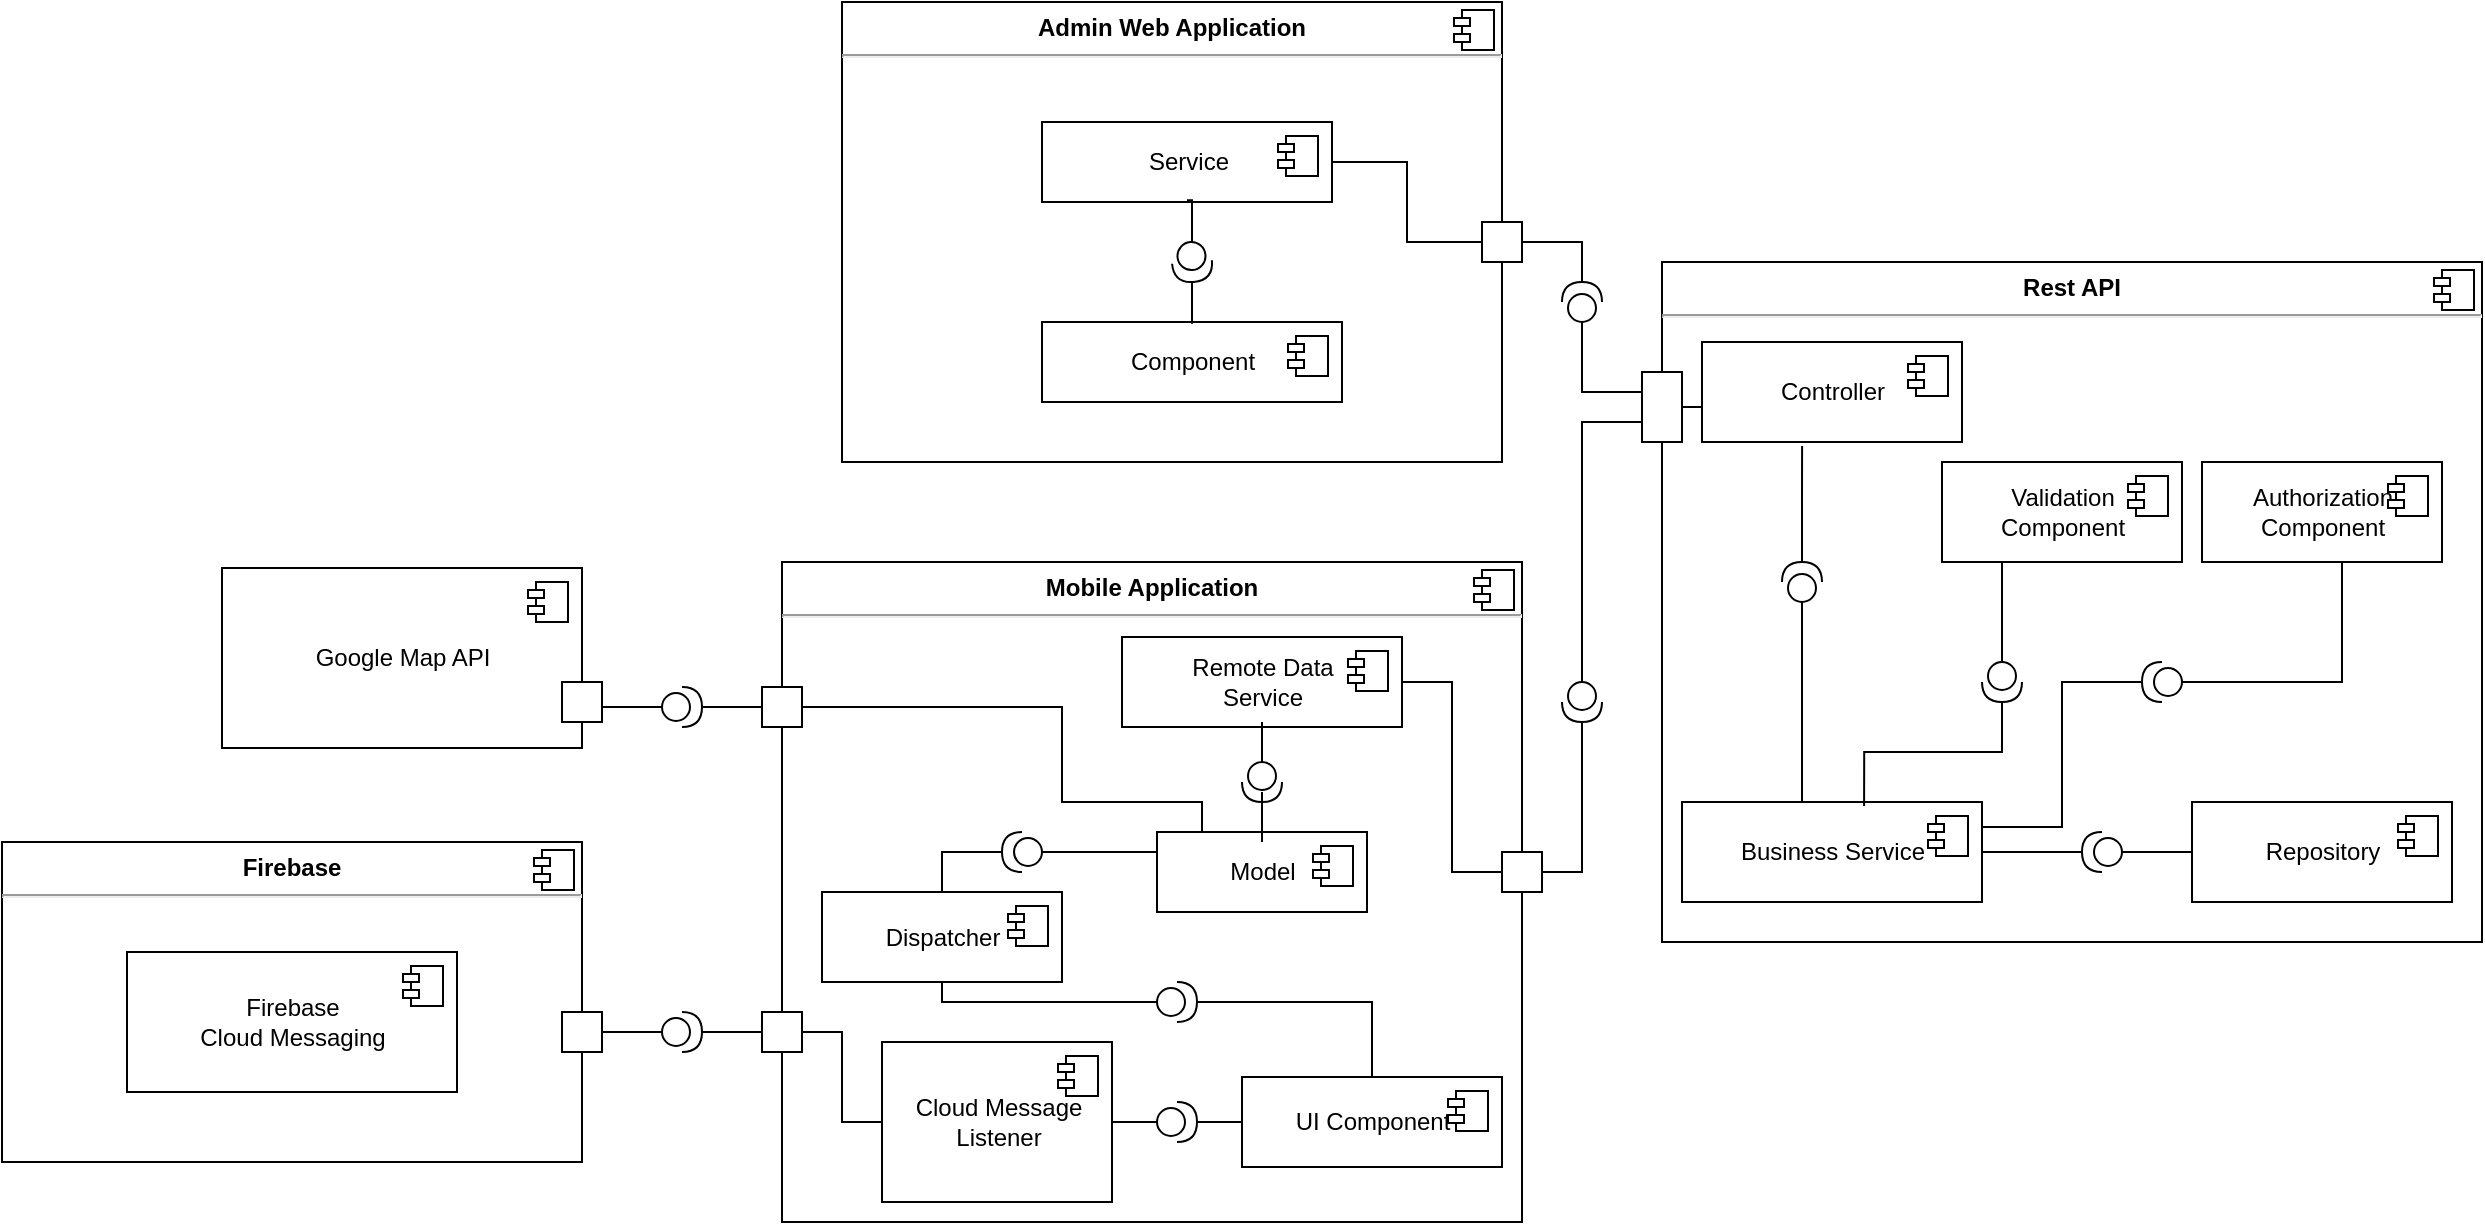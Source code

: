 <mxfile version="12.7.9" type="device"><diagram name="Page-1" id="e7e014a7-5840-1c2e-5031-d8a46d1fe8dd"><mxGraphModel dx="1885" dy="381" grid="1" gridSize="10" guides="1" tooltips="1" connect="1" arrows="1" fold="1" page="1" pageScale="1" pageWidth="1169" pageHeight="826" background="#ffffff" math="0" shadow="0"><root><mxCell id="0"/><mxCell id="1" parent="0"/><mxCell id="66DuaU19Fk_zL078yMDg-50" value="&lt;p style=&quot;margin: 0px ; margin-top: 6px ; text-align: center&quot;&gt;&lt;b&gt;Mobile Application&lt;br&gt;&lt;/b&gt;&lt;/p&gt;&lt;hr&gt;&lt;p style=&quot;margin: 0px ; margin-left: 8px&quot;&gt;&lt;br&gt;&lt;/p&gt;" style="align=left;overflow=fill;html=1;dropTarget=0;" parent="1" vertex="1"><mxGeometry x="160" y="320" width="370" height="330" as="geometry"/></mxCell><mxCell id="66DuaU19Fk_zL078yMDg-51" value="" style="shape=component;jettyWidth=8;jettyHeight=4;" parent="66DuaU19Fk_zL078yMDg-50" vertex="1"><mxGeometry x="1" width="20" height="20" relative="1" as="geometry"><mxPoint x="-24" y="4" as="offset"/></mxGeometry></mxCell><mxCell id="66DuaU19Fk_zL078yMDg-52" value="&lt;p style=&quot;margin: 0px ; margin-top: 6px ; text-align: center&quot;&gt;&lt;b&gt;Firebase&lt;br&gt;&lt;/b&gt;&lt;/p&gt;&lt;hr&gt;&lt;p style=&quot;margin: 0px ; margin-left: 8px&quot;&gt;&lt;br&gt;&lt;/p&gt;" style="align=left;overflow=fill;html=1;dropTarget=0;" parent="1" vertex="1"><mxGeometry x="-230" y="460" width="290" height="160" as="geometry"/></mxCell><mxCell id="66DuaU19Fk_zL078yMDg-53" value="" style="shape=component;jettyWidth=8;jettyHeight=4;" parent="66DuaU19Fk_zL078yMDg-52" vertex="1"><mxGeometry x="1" width="20" height="20" relative="1" as="geometry"><mxPoint x="-24" y="4" as="offset"/></mxGeometry></mxCell><mxCell id="66DuaU19Fk_zL078yMDg-56" value="&lt;p style=&quot;margin: 0px ; margin-top: 6px ; text-align: center&quot;&gt;&lt;b&gt;Rest API&lt;/b&gt;&lt;br&gt;&lt;/p&gt;&lt;hr&gt;&lt;p style=&quot;margin: 0px ; margin-left: 8px&quot;&gt;&lt;br&gt;&lt;/p&gt;" style="align=left;overflow=fill;html=1;dropTarget=0;" parent="1" vertex="1"><mxGeometry x="600" y="170" width="410" height="340" as="geometry"/></mxCell><mxCell id="66DuaU19Fk_zL078yMDg-57" value="" style="shape=component;jettyWidth=8;jettyHeight=4;" parent="66DuaU19Fk_zL078yMDg-56" vertex="1"><mxGeometry x="1" width="20" height="20" relative="1" as="geometry"><mxPoint x="-24" y="4" as="offset"/></mxGeometry></mxCell><mxCell id="66DuaU19Fk_zL078yMDg-58" value="&lt;p style=&quot;margin: 0px ; margin-top: 6px ; text-align: center&quot;&gt;&lt;b&gt;Admin Web Application&lt;/b&gt;&lt;br&gt;&lt;/p&gt;&lt;hr&gt;&lt;p style=&quot;margin: 0px ; margin-left: 8px&quot;&gt;&lt;br&gt;&lt;/p&gt;" style="align=left;overflow=fill;html=1;dropTarget=0;" parent="1" vertex="1"><mxGeometry x="190" y="40" width="330" height="230" as="geometry"/></mxCell><mxCell id="66DuaU19Fk_zL078yMDg-59" value="" style="shape=component;jettyWidth=8;jettyHeight=4;" parent="66DuaU19Fk_zL078yMDg-58" vertex="1"><mxGeometry x="1" width="20" height="20" relative="1" as="geometry"><mxPoint x="-24" y="4" as="offset"/></mxGeometry></mxCell><mxCell id="Nfz9Ye3wE-73OPTYJ1pj-1" value="Controller" style="html=1;dropTarget=0;" vertex="1" parent="1"><mxGeometry x="620" y="210" width="130" height="50" as="geometry"/></mxCell><mxCell id="Nfz9Ye3wE-73OPTYJ1pj-2" value="" style="shape=component;jettyWidth=8;jettyHeight=4;" vertex="1" parent="Nfz9Ye3wE-73OPTYJ1pj-1"><mxGeometry x="1" width="20" height="20" relative="1" as="geometry"><mxPoint x="-27" y="7" as="offset"/></mxGeometry></mxCell><mxCell id="Nfz9Ye3wE-73OPTYJ1pj-3" value="Business Service" style="html=1;dropTarget=0;" vertex="1" parent="1"><mxGeometry x="610" y="440" width="150" height="50" as="geometry"/></mxCell><mxCell id="Nfz9Ye3wE-73OPTYJ1pj-4" value="" style="shape=component;jettyWidth=8;jettyHeight=4;" vertex="1" parent="Nfz9Ye3wE-73OPTYJ1pj-3"><mxGeometry x="1" width="20" height="20" relative="1" as="geometry"><mxPoint x="-27" y="7" as="offset"/></mxGeometry></mxCell><mxCell id="Nfz9Ye3wE-73OPTYJ1pj-5" value="Authorization &lt;br&gt;Component" style="html=1;dropTarget=0;" vertex="1" parent="1"><mxGeometry x="870" y="270" width="120" height="50" as="geometry"/></mxCell><mxCell id="Nfz9Ye3wE-73OPTYJ1pj-6" value="" style="shape=component;jettyWidth=8;jettyHeight=4;" vertex="1" parent="Nfz9Ye3wE-73OPTYJ1pj-5"><mxGeometry x="1" width="20" height="20" relative="1" as="geometry"><mxPoint x="-27" y="7" as="offset"/></mxGeometry></mxCell><mxCell id="Nfz9Ye3wE-73OPTYJ1pj-7" value="Repository" style="html=1;dropTarget=0;" vertex="1" parent="1"><mxGeometry x="865" y="440" width="130" height="50" as="geometry"/></mxCell><mxCell id="Nfz9Ye3wE-73OPTYJ1pj-8" value="" style="shape=component;jettyWidth=8;jettyHeight=4;" vertex="1" parent="Nfz9Ye3wE-73OPTYJ1pj-7"><mxGeometry x="1" width="20" height="20" relative="1" as="geometry"><mxPoint x="-27" y="7" as="offset"/></mxGeometry></mxCell><mxCell id="Nfz9Ye3wE-73OPTYJ1pj-9" value="Validation &lt;br&gt;Component" style="html=1;dropTarget=0;" vertex="1" parent="1"><mxGeometry x="740" y="270" width="120" height="50" as="geometry"/></mxCell><mxCell id="Nfz9Ye3wE-73OPTYJ1pj-10" value="" style="shape=component;jettyWidth=8;jettyHeight=4;" vertex="1" parent="Nfz9Ye3wE-73OPTYJ1pj-9"><mxGeometry x="1" width="20" height="20" relative="1" as="geometry"><mxPoint x="-27" y="7" as="offset"/></mxGeometry></mxCell><mxCell id="Nfz9Ye3wE-73OPTYJ1pj-23" style="edgeStyle=orthogonalEdgeStyle;rounded=0;orthogonalLoop=1;jettySize=auto;html=1;entryX=1;entryY=0.5;entryDx=0;entryDy=0;endArrow=none;endFill=0;" edge="1" parent="1" source="Nfz9Ye3wE-73OPTYJ1pj-22" target="Nfz9Ye3wE-73OPTYJ1pj-3"><mxGeometry relative="1" as="geometry"/></mxCell><mxCell id="Nfz9Ye3wE-73OPTYJ1pj-24" style="edgeStyle=orthogonalEdgeStyle;rounded=0;orthogonalLoop=1;jettySize=auto;html=1;entryX=0;entryY=0.5;entryDx=0;entryDy=0;endArrow=none;endFill=0;" edge="1" parent="1" source="Nfz9Ye3wE-73OPTYJ1pj-22" target="Nfz9Ye3wE-73OPTYJ1pj-7"><mxGeometry relative="1" as="geometry"/></mxCell><mxCell id="Nfz9Ye3wE-73OPTYJ1pj-22" value="" style="shape=providedRequiredInterface;html=1;verticalLabelPosition=bottom;strokeColor=#000000;rotation=-180;" vertex="1" parent="1"><mxGeometry x="810" y="455" width="20" height="20" as="geometry"/></mxCell><mxCell id="Nfz9Ye3wE-73OPTYJ1pj-26" style="edgeStyle=orthogonalEdgeStyle;rounded=0;orthogonalLoop=1;jettySize=auto;html=1;entryX=0.607;entryY=0.04;entryDx=0;entryDy=0;entryPerimeter=0;endArrow=none;endFill=0;" edge="1" parent="1" source="Nfz9Ye3wE-73OPTYJ1pj-25" target="Nfz9Ye3wE-73OPTYJ1pj-3"><mxGeometry relative="1" as="geometry"/></mxCell><mxCell id="Nfz9Ye3wE-73OPTYJ1pj-27" style="edgeStyle=orthogonalEdgeStyle;rounded=0;orthogonalLoop=1;jettySize=auto;html=1;entryX=0.25;entryY=1;entryDx=0;entryDy=0;endArrow=none;endFill=0;" edge="1" parent="1" source="Nfz9Ye3wE-73OPTYJ1pj-25" target="Nfz9Ye3wE-73OPTYJ1pj-9"><mxGeometry relative="1" as="geometry"/></mxCell><mxCell id="Nfz9Ye3wE-73OPTYJ1pj-25" value="" style="shape=providedRequiredInterface;html=1;verticalLabelPosition=bottom;strokeColor=#000000;rotation=90;" vertex="1" parent="1"><mxGeometry x="760" y="370" width="20" height="20" as="geometry"/></mxCell><mxCell id="Nfz9Ye3wE-73OPTYJ1pj-29" style="edgeStyle=orthogonalEdgeStyle;rounded=0;orthogonalLoop=1;jettySize=auto;html=1;entryX=1;entryY=0.25;entryDx=0;entryDy=0;endArrow=none;endFill=0;" edge="1" parent="1" source="Nfz9Ye3wE-73OPTYJ1pj-28" target="Nfz9Ye3wE-73OPTYJ1pj-3"><mxGeometry relative="1" as="geometry"/></mxCell><mxCell id="Nfz9Ye3wE-73OPTYJ1pj-30" style="edgeStyle=orthogonalEdgeStyle;rounded=0;orthogonalLoop=1;jettySize=auto;html=1;endArrow=none;endFill=0;" edge="1" parent="1" source="Nfz9Ye3wE-73OPTYJ1pj-28" target="Nfz9Ye3wE-73OPTYJ1pj-5"><mxGeometry relative="1" as="geometry"><Array as="points"><mxPoint x="940" y="380"/></Array></mxGeometry></mxCell><mxCell id="Nfz9Ye3wE-73OPTYJ1pj-28" value="" style="shape=providedRequiredInterface;html=1;verticalLabelPosition=bottom;strokeColor=#000000;rotation=-180;" vertex="1" parent="1"><mxGeometry x="840" y="370" width="20" height="20" as="geometry"/></mxCell><mxCell id="Nfz9Ye3wE-73OPTYJ1pj-33" style="edgeStyle=orthogonalEdgeStyle;rounded=0;orthogonalLoop=1;jettySize=auto;html=1;endArrow=none;endFill=0;" edge="1" parent="1" source="Nfz9Ye3wE-73OPTYJ1pj-32"><mxGeometry relative="1" as="geometry"><mxPoint x="670" y="440" as="targetPoint"/></mxGeometry></mxCell><mxCell id="Nfz9Ye3wE-73OPTYJ1pj-34" style="edgeStyle=orthogonalEdgeStyle;rounded=0;orthogonalLoop=1;jettySize=auto;html=1;entryX=0.385;entryY=1.04;entryDx=0;entryDy=0;entryPerimeter=0;endArrow=none;endFill=0;" edge="1" parent="1" source="Nfz9Ye3wE-73OPTYJ1pj-32" target="Nfz9Ye3wE-73OPTYJ1pj-1"><mxGeometry relative="1" as="geometry"/></mxCell><mxCell id="Nfz9Ye3wE-73OPTYJ1pj-32" value="" style="shape=providedRequiredInterface;html=1;verticalLabelPosition=bottom;strokeColor=#000000;rotation=-90;" vertex="1" parent="1"><mxGeometry x="660" y="320" width="20" height="20" as="geometry"/></mxCell><mxCell id="Nfz9Ye3wE-73OPTYJ1pj-82" style="edgeStyle=orthogonalEdgeStyle;rounded=0;orthogonalLoop=1;jettySize=auto;html=1;exitX=1;exitY=0.5;exitDx=0;exitDy=0;entryX=0;entryY=0.5;entryDx=0;entryDy=0;endArrow=none;endFill=0;" edge="1" parent="1" source="Nfz9Ye3wE-73OPTYJ1pj-35" target="Nfz9Ye3wE-73OPTYJ1pj-1"><mxGeometry relative="1" as="geometry"/></mxCell><mxCell id="Nfz9Ye3wE-73OPTYJ1pj-35" value="" style="rounded=0;whiteSpace=wrap;html=1;strokeColor=#000000;" vertex="1" parent="1"><mxGeometry x="590" y="225" width="20" height="35" as="geometry"/></mxCell><mxCell id="Nfz9Ye3wE-73OPTYJ1pj-36" value="" style="rounded=0;whiteSpace=wrap;html=1;strokeColor=#000000;" vertex="1" parent="1"><mxGeometry x="520" y="465" width="20" height="20" as="geometry"/></mxCell><mxCell id="Nfz9Ye3wE-73OPTYJ1pj-37" value="" style="rounded=0;whiteSpace=wrap;html=1;strokeColor=#000000;" vertex="1" parent="1"><mxGeometry x="510" y="150" width="20" height="20" as="geometry"/></mxCell><mxCell id="Nfz9Ye3wE-73OPTYJ1pj-42" style="edgeStyle=orthogonalEdgeStyle;rounded=0;orthogonalLoop=1;jettySize=auto;html=1;exitX=0;exitY=0.5;exitDx=0;exitDy=0;exitPerimeter=0;entryX=0;entryY=1;entryDx=0;entryDy=0;endArrow=none;endFill=0;" edge="1" parent="1" source="Nfz9Ye3wE-73OPTYJ1pj-38" target="Nfz9Ye3wE-73OPTYJ1pj-35"><mxGeometry relative="1" as="geometry"><Array as="points"><mxPoint x="560" y="250"/><mxPoint x="590" y="250"/></Array></mxGeometry></mxCell><mxCell id="Nfz9Ye3wE-73OPTYJ1pj-43" style="edgeStyle=orthogonalEdgeStyle;rounded=0;orthogonalLoop=1;jettySize=auto;html=1;exitX=1;exitY=0.5;exitDx=0;exitDy=0;exitPerimeter=0;entryX=1;entryY=0.5;entryDx=0;entryDy=0;endArrow=none;endFill=0;" edge="1" parent="1" source="Nfz9Ye3wE-73OPTYJ1pj-38" target="Nfz9Ye3wE-73OPTYJ1pj-36"><mxGeometry relative="1" as="geometry"/></mxCell><mxCell id="Nfz9Ye3wE-73OPTYJ1pj-38" value="" style="shape=providedRequiredInterface;html=1;verticalLabelPosition=bottom;strokeColor=#000000;rotation=90;" vertex="1" parent="1"><mxGeometry x="550" y="380" width="20" height="20" as="geometry"/></mxCell><mxCell id="Nfz9Ye3wE-73OPTYJ1pj-40" style="edgeStyle=orthogonalEdgeStyle;rounded=0;orthogonalLoop=1;jettySize=auto;html=1;endArrow=none;endFill=0;entryX=1;entryY=0.5;entryDx=0;entryDy=0;" edge="1" parent="1" source="Nfz9Ye3wE-73OPTYJ1pj-39" target="Nfz9Ye3wE-73OPTYJ1pj-37"><mxGeometry relative="1" as="geometry"><mxPoint x="540" y="160" as="targetPoint"/><Array as="points"><mxPoint x="560" y="160"/></Array></mxGeometry></mxCell><mxCell id="Nfz9Ye3wE-73OPTYJ1pj-41" style="edgeStyle=orthogonalEdgeStyle;rounded=0;orthogonalLoop=1;jettySize=auto;html=1;exitX=0;exitY=0.5;exitDx=0;exitDy=0;exitPerimeter=0;entryX=0;entryY=0.75;entryDx=0;entryDy=0;endArrow=none;endFill=0;" edge="1" parent="1" source="Nfz9Ye3wE-73OPTYJ1pj-39" target="Nfz9Ye3wE-73OPTYJ1pj-35"><mxGeometry relative="1" as="geometry"><Array as="points"><mxPoint x="560" y="235"/><mxPoint x="590" y="235"/></Array></mxGeometry></mxCell><mxCell id="Nfz9Ye3wE-73OPTYJ1pj-39" value="" style="shape=providedRequiredInterface;html=1;verticalLabelPosition=bottom;strokeColor=#000000;rotation=-90;" vertex="1" parent="1"><mxGeometry x="550" y="180" width="20" height="20" as="geometry"/></mxCell><mxCell id="Nfz9Ye3wE-73OPTYJ1pj-46" value="Firebase &lt;br&gt;Cloud Messaging" style="html=1;dropTarget=0;strokeColor=#000000;" vertex="1" parent="1"><mxGeometry x="-167.5" y="515" width="165" height="70" as="geometry"/></mxCell><mxCell id="Nfz9Ye3wE-73OPTYJ1pj-47" value="" style="shape=component;jettyWidth=8;jettyHeight=4;" vertex="1" parent="Nfz9Ye3wE-73OPTYJ1pj-46"><mxGeometry x="1" width="20" height="20" relative="1" as="geometry"><mxPoint x="-27" y="7" as="offset"/></mxGeometry></mxCell><mxCell id="Nfz9Ye3wE-73OPTYJ1pj-48" value="Cloud Message&lt;br&gt;Listener" style="html=1;dropTarget=0;strokeColor=#000000;" vertex="1" parent="1"><mxGeometry x="210" y="560" width="115" height="80" as="geometry"/></mxCell><mxCell id="Nfz9Ye3wE-73OPTYJ1pj-49" value="" style="shape=component;jettyWidth=8;jettyHeight=4;" vertex="1" parent="Nfz9Ye3wE-73OPTYJ1pj-48"><mxGeometry x="1" width="20" height="20" relative="1" as="geometry"><mxPoint x="-27" y="7" as="offset"/></mxGeometry></mxCell><mxCell id="Nfz9Ye3wE-73OPTYJ1pj-78" style="edgeStyle=orthogonalEdgeStyle;rounded=0;orthogonalLoop=1;jettySize=auto;html=1;exitX=1;exitY=0.5;exitDx=0;exitDy=0;entryX=0;entryY=0.5;entryDx=0;entryDy=0;endArrow=none;endFill=0;" edge="1" parent="1" source="Nfz9Ye3wE-73OPTYJ1pj-51" target="Nfz9Ye3wE-73OPTYJ1pj-36"><mxGeometry relative="1" as="geometry"/></mxCell><mxCell id="Nfz9Ye3wE-73OPTYJ1pj-51" value="Remote Data &lt;br&gt;Service" style="html=1;dropTarget=0;strokeColor=#000000;" vertex="1" parent="1"><mxGeometry x="330" y="357.5" width="140" height="45" as="geometry"/></mxCell><mxCell id="Nfz9Ye3wE-73OPTYJ1pj-52" value="" style="shape=component;jettyWidth=8;jettyHeight=4;" vertex="1" parent="Nfz9Ye3wE-73OPTYJ1pj-51"><mxGeometry x="1" width="20" height="20" relative="1" as="geometry"><mxPoint x="-27" y="7" as="offset"/></mxGeometry></mxCell><mxCell id="Nfz9Ye3wE-73OPTYJ1pj-53" value="UI Component" style="html=1;dropTarget=0;strokeColor=#000000;" vertex="1" parent="1"><mxGeometry x="390" y="577.5" width="130" height="45" as="geometry"/></mxCell><mxCell id="Nfz9Ye3wE-73OPTYJ1pj-54" value="" style="shape=component;jettyWidth=8;jettyHeight=4;" vertex="1" parent="Nfz9Ye3wE-73OPTYJ1pj-53"><mxGeometry x="1" width="20" height="20" relative="1" as="geometry"><mxPoint x="-27" y="7" as="offset"/></mxGeometry></mxCell><mxCell id="Nfz9Ye3wE-73OPTYJ1pj-55" value="Model" style="html=1;dropTarget=0;strokeColor=#000000;" vertex="1" parent="1"><mxGeometry x="347.5" y="455" width="105" height="40" as="geometry"/></mxCell><mxCell id="Nfz9Ye3wE-73OPTYJ1pj-56" value="" style="shape=component;jettyWidth=8;jettyHeight=4;" vertex="1" parent="Nfz9Ye3wE-73OPTYJ1pj-55"><mxGeometry x="1" width="20" height="20" relative="1" as="geometry"><mxPoint x="-27" y="7" as="offset"/></mxGeometry></mxCell><mxCell id="Nfz9Ye3wE-73OPTYJ1pj-77" style="edgeStyle=orthogonalEdgeStyle;rounded=0;orthogonalLoop=1;jettySize=auto;html=1;endArrow=none;endFill=0;" edge="1" parent="1" source="Nfz9Ye3wE-73OPTYJ1pj-57" target="Nfz9Ye3wE-73OPTYJ1pj-48"><mxGeometry relative="1" as="geometry"/></mxCell><mxCell id="Nfz9Ye3wE-73OPTYJ1pj-57" value="" style="rounded=0;whiteSpace=wrap;html=1;strokeColor=#000000;" vertex="1" parent="1"><mxGeometry x="150" y="545" width="20" height="20" as="geometry"/></mxCell><mxCell id="Nfz9Ye3wE-73OPTYJ1pj-59" value="" style="rounded=0;whiteSpace=wrap;html=1;strokeColor=#000000;" vertex="1" parent="1"><mxGeometry x="50" y="545" width="20" height="20" as="geometry"/></mxCell><mxCell id="Nfz9Ye3wE-73OPTYJ1pj-62" style="edgeStyle=orthogonalEdgeStyle;rounded=0;orthogonalLoop=1;jettySize=auto;html=1;endArrow=none;endFill=0;" edge="1" parent="1" source="Nfz9Ye3wE-73OPTYJ1pj-61" target="Nfz9Ye3wE-73OPTYJ1pj-57"><mxGeometry relative="1" as="geometry"/></mxCell><mxCell id="Nfz9Ye3wE-73OPTYJ1pj-63" style="edgeStyle=orthogonalEdgeStyle;rounded=0;orthogonalLoop=1;jettySize=auto;html=1;endArrow=none;endFill=0;" edge="1" parent="1" source="Nfz9Ye3wE-73OPTYJ1pj-61" target="Nfz9Ye3wE-73OPTYJ1pj-59"><mxGeometry relative="1" as="geometry"/></mxCell><mxCell id="Nfz9Ye3wE-73OPTYJ1pj-61" value="" style="shape=providedRequiredInterface;html=1;verticalLabelPosition=bottom;strokeColor=#000000;" vertex="1" parent="1"><mxGeometry x="100" y="545" width="20" height="20" as="geometry"/></mxCell><mxCell id="Nfz9Ye3wE-73OPTYJ1pj-65" style="edgeStyle=orthogonalEdgeStyle;rounded=0;orthogonalLoop=1;jettySize=auto;html=1;endArrow=none;endFill=0;" edge="1" parent="1" source="Nfz9Ye3wE-73OPTYJ1pj-64" target="Nfz9Ye3wE-73OPTYJ1pj-53"><mxGeometry relative="1" as="geometry"/></mxCell><mxCell id="Nfz9Ye3wE-73OPTYJ1pj-66" style="edgeStyle=orthogonalEdgeStyle;rounded=0;orthogonalLoop=1;jettySize=auto;html=1;endArrow=none;endFill=0;" edge="1" parent="1" source="Nfz9Ye3wE-73OPTYJ1pj-64" target="Nfz9Ye3wE-73OPTYJ1pj-48"><mxGeometry relative="1" as="geometry"/></mxCell><mxCell id="Nfz9Ye3wE-73OPTYJ1pj-64" value="" style="shape=providedRequiredInterface;html=1;verticalLabelPosition=bottom;strokeColor=#000000;" vertex="1" parent="1"><mxGeometry x="347.5" y="590" width="20" height="20" as="geometry"/></mxCell><mxCell id="Nfz9Ye3wE-73OPTYJ1pj-67" value="Dispatcher" style="html=1;dropTarget=0;strokeColor=#000000;" vertex="1" parent="1"><mxGeometry x="180" y="485" width="120" height="45" as="geometry"/></mxCell><mxCell id="Nfz9Ye3wE-73OPTYJ1pj-68" value="" style="shape=component;jettyWidth=8;jettyHeight=4;" vertex="1" parent="Nfz9Ye3wE-73OPTYJ1pj-67"><mxGeometry x="1" width="20" height="20" relative="1" as="geometry"><mxPoint x="-27" y="7" as="offset"/></mxGeometry></mxCell><mxCell id="Nfz9Ye3wE-73OPTYJ1pj-70" style="edgeStyle=orthogonalEdgeStyle;rounded=0;orthogonalLoop=1;jettySize=auto;html=1;endArrow=none;endFill=0;" edge="1" parent="1" source="Nfz9Ye3wE-73OPTYJ1pj-69" target="Nfz9Ye3wE-73OPTYJ1pj-53"><mxGeometry relative="1" as="geometry"/></mxCell><mxCell id="Nfz9Ye3wE-73OPTYJ1pj-71" style="edgeStyle=orthogonalEdgeStyle;rounded=0;orthogonalLoop=1;jettySize=auto;html=1;endArrow=none;endFill=0;" edge="1" parent="1" source="Nfz9Ye3wE-73OPTYJ1pj-69" target="Nfz9Ye3wE-73OPTYJ1pj-67"><mxGeometry relative="1" as="geometry"><Array as="points"><mxPoint x="240" y="540"/></Array></mxGeometry></mxCell><mxCell id="Nfz9Ye3wE-73OPTYJ1pj-69" value="" style="shape=providedRequiredInterface;html=1;verticalLabelPosition=bottom;strokeColor=#000000;" vertex="1" parent="1"><mxGeometry x="347.5" y="530" width="20" height="20" as="geometry"/></mxCell><mxCell id="Nfz9Ye3wE-73OPTYJ1pj-74" style="edgeStyle=orthogonalEdgeStyle;rounded=0;orthogonalLoop=1;jettySize=auto;html=1;endArrow=none;endFill=0;" edge="1" parent="1" source="Nfz9Ye3wE-73OPTYJ1pj-72" target="Nfz9Ye3wE-73OPTYJ1pj-67"><mxGeometry relative="1" as="geometry"><Array as="points"><mxPoint x="240" y="465"/></Array></mxGeometry></mxCell><mxCell id="Nfz9Ye3wE-73OPTYJ1pj-75" style="edgeStyle=orthogonalEdgeStyle;rounded=0;orthogonalLoop=1;jettySize=auto;html=1;exitX=0;exitY=0.5;exitDx=0;exitDy=0;exitPerimeter=0;entryX=0;entryY=0.25;entryDx=0;entryDy=0;endArrow=none;endFill=0;" edge="1" parent="1" source="Nfz9Ye3wE-73OPTYJ1pj-72" target="Nfz9Ye3wE-73OPTYJ1pj-55"><mxGeometry relative="1" as="geometry"><Array as="points"><mxPoint x="300" y="465"/><mxPoint x="300" y="465"/></Array></mxGeometry></mxCell><mxCell id="Nfz9Ye3wE-73OPTYJ1pj-72" value="" style="shape=providedRequiredInterface;html=1;verticalLabelPosition=bottom;strokeColor=#000000;rotation=-180;" vertex="1" parent="1"><mxGeometry x="270" y="455" width="20" height="20" as="geometry"/></mxCell><mxCell id="Nfz9Ye3wE-73OPTYJ1pj-76" style="edgeStyle=orthogonalEdgeStyle;rounded=0;orthogonalLoop=1;jettySize=auto;html=1;exitX=0.5;exitY=1;exitDx=0;exitDy=0;endArrow=none;endFill=0;" edge="1" parent="1" source="Nfz9Ye3wE-73OPTYJ1pj-55" target="Nfz9Ye3wE-73OPTYJ1pj-55"><mxGeometry relative="1" as="geometry"/></mxCell><mxCell id="Nfz9Ye3wE-73OPTYJ1pj-80" style="edgeStyle=orthogonalEdgeStyle;rounded=0;orthogonalLoop=1;jettySize=auto;html=1;endArrow=none;endFill=0;" edge="1" parent="1" source="Nfz9Ye3wE-73OPTYJ1pj-79" target="Nfz9Ye3wE-73OPTYJ1pj-55"><mxGeometry relative="1" as="geometry"/></mxCell><mxCell id="Nfz9Ye3wE-73OPTYJ1pj-81" style="edgeStyle=orthogonalEdgeStyle;rounded=0;orthogonalLoop=1;jettySize=auto;html=1;endArrow=none;endFill=0;" edge="1" parent="1" source="Nfz9Ye3wE-73OPTYJ1pj-79" target="Nfz9Ye3wE-73OPTYJ1pj-51"><mxGeometry relative="1" as="geometry"/></mxCell><mxCell id="Nfz9Ye3wE-73OPTYJ1pj-79" value="" style="shape=providedRequiredInterface;html=1;verticalLabelPosition=bottom;strokeColor=#000000;rotation=90;" vertex="1" parent="1"><mxGeometry x="390" y="420" width="20" height="20" as="geometry"/></mxCell><mxCell id="Nfz9Ye3wE-73OPTYJ1pj-83" value="Component" style="html=1;dropTarget=0;strokeColor=#000000;" vertex="1" parent="1"><mxGeometry x="290" y="200" width="150" height="40" as="geometry"/></mxCell><mxCell id="Nfz9Ye3wE-73OPTYJ1pj-84" value="" style="shape=component;jettyWidth=8;jettyHeight=4;" vertex="1" parent="Nfz9Ye3wE-73OPTYJ1pj-83"><mxGeometry x="1" width="20" height="20" relative="1" as="geometry"><mxPoint x="-27" y="7" as="offset"/></mxGeometry></mxCell><mxCell id="Nfz9Ye3wE-73OPTYJ1pj-87" style="edgeStyle=orthogonalEdgeStyle;rounded=0;orthogonalLoop=1;jettySize=auto;html=1;exitX=1;exitY=0.5;exitDx=0;exitDy=0;entryX=0;entryY=0.5;entryDx=0;entryDy=0;endArrow=none;endFill=0;" edge="1" parent="1" source="Nfz9Ye3wE-73OPTYJ1pj-85" target="Nfz9Ye3wE-73OPTYJ1pj-37"><mxGeometry relative="1" as="geometry"/></mxCell><mxCell id="Nfz9Ye3wE-73OPTYJ1pj-85" value="Service" style="html=1;dropTarget=0;strokeColor=#000000;" vertex="1" parent="1"><mxGeometry x="290" y="100" width="145" height="40" as="geometry"/></mxCell><mxCell id="Nfz9Ye3wE-73OPTYJ1pj-86" value="" style="shape=component;jettyWidth=8;jettyHeight=4;" vertex="1" parent="Nfz9Ye3wE-73OPTYJ1pj-85"><mxGeometry x="1" width="20" height="20" relative="1" as="geometry"><mxPoint x="-27" y="7" as="offset"/></mxGeometry></mxCell><mxCell id="Nfz9Ye3wE-73OPTYJ1pj-89" style="edgeStyle=orthogonalEdgeStyle;rounded=0;orthogonalLoop=1;jettySize=auto;html=1;endArrow=none;endFill=0;" edge="1" parent="1" source="Nfz9Ye3wE-73OPTYJ1pj-88" target="Nfz9Ye3wE-73OPTYJ1pj-83"><mxGeometry relative="1" as="geometry"/></mxCell><mxCell id="Nfz9Ye3wE-73OPTYJ1pj-90" style="edgeStyle=orthogonalEdgeStyle;rounded=0;orthogonalLoop=1;jettySize=auto;html=1;endArrow=none;endFill=0;" edge="1" parent="1" source="Nfz9Ye3wE-73OPTYJ1pj-88" target="Nfz9Ye3wE-73OPTYJ1pj-85"><mxGeometry relative="1" as="geometry"/></mxCell><mxCell id="Nfz9Ye3wE-73OPTYJ1pj-88" value="" style="shape=providedRequiredInterface;html=1;verticalLabelPosition=bottom;strokeColor=#000000;rotation=85;" vertex="1" parent="1"><mxGeometry x="355" y="160" width="20" height="20" as="geometry"/></mxCell><mxCell id="Nfz9Ye3wE-73OPTYJ1pj-100" style="edgeStyle=orthogonalEdgeStyle;rounded=0;orthogonalLoop=1;jettySize=auto;html=1;exitX=1;exitY=0.5;exitDx=0;exitDy=0;endArrow=none;endFill=0;" edge="1" parent="1" source="Nfz9Ye3wE-73OPTYJ1pj-91" target="Nfz9Ye3wE-73OPTYJ1pj-55"><mxGeometry relative="1" as="geometry"><Array as="points"><mxPoint x="300" y="393"/><mxPoint x="300" y="440"/><mxPoint x="370" y="440"/></Array></mxGeometry></mxCell><mxCell id="Nfz9Ye3wE-73OPTYJ1pj-91" value="" style="rounded=0;whiteSpace=wrap;html=1;strokeColor=#000000;" vertex="1" parent="1"><mxGeometry x="150" y="382.5" width="20" height="20" as="geometry"/></mxCell><mxCell id="Nfz9Ye3wE-73OPTYJ1pj-92" value="Google Map API" style="html=1;dropTarget=0;strokeColor=#000000;" vertex="1" parent="1"><mxGeometry x="-120" y="323" width="180" height="90" as="geometry"/></mxCell><mxCell id="Nfz9Ye3wE-73OPTYJ1pj-93" value="" style="shape=component;jettyWidth=8;jettyHeight=4;" vertex="1" parent="Nfz9Ye3wE-73OPTYJ1pj-92"><mxGeometry x="1" width="20" height="20" relative="1" as="geometry"><mxPoint x="-27" y="7" as="offset"/></mxGeometry></mxCell><mxCell id="Nfz9Ye3wE-73OPTYJ1pj-99" style="edgeStyle=orthogonalEdgeStyle;rounded=0;orthogonalLoop=1;jettySize=auto;html=1;entryX=0;entryY=0.5;entryDx=0;entryDy=0;entryPerimeter=0;endArrow=none;endFill=0;" edge="1" parent="1" source="Nfz9Ye3wE-73OPTYJ1pj-96" target="Nfz9Ye3wE-73OPTYJ1pj-97"><mxGeometry relative="1" as="geometry"><Array as="points"><mxPoint x="90" y="393"/></Array></mxGeometry></mxCell><mxCell id="Nfz9Ye3wE-73OPTYJ1pj-96" value="" style="rounded=0;whiteSpace=wrap;html=1;strokeColor=#000000;" vertex="1" parent="1"><mxGeometry x="50" y="380" width="20" height="20" as="geometry"/></mxCell><mxCell id="Nfz9Ye3wE-73OPTYJ1pj-98" style="edgeStyle=orthogonalEdgeStyle;rounded=0;orthogonalLoop=1;jettySize=auto;html=1;endArrow=none;endFill=0;" edge="1" parent="1" source="Nfz9Ye3wE-73OPTYJ1pj-97" target="Nfz9Ye3wE-73OPTYJ1pj-91"><mxGeometry relative="1" as="geometry"/></mxCell><mxCell id="Nfz9Ye3wE-73OPTYJ1pj-97" value="" style="shape=providedRequiredInterface;html=1;verticalLabelPosition=bottom;strokeColor=#000000;" vertex="1" parent="1"><mxGeometry x="100" y="382.5" width="20" height="20" as="geometry"/></mxCell></root></mxGraphModel></diagram></mxfile>